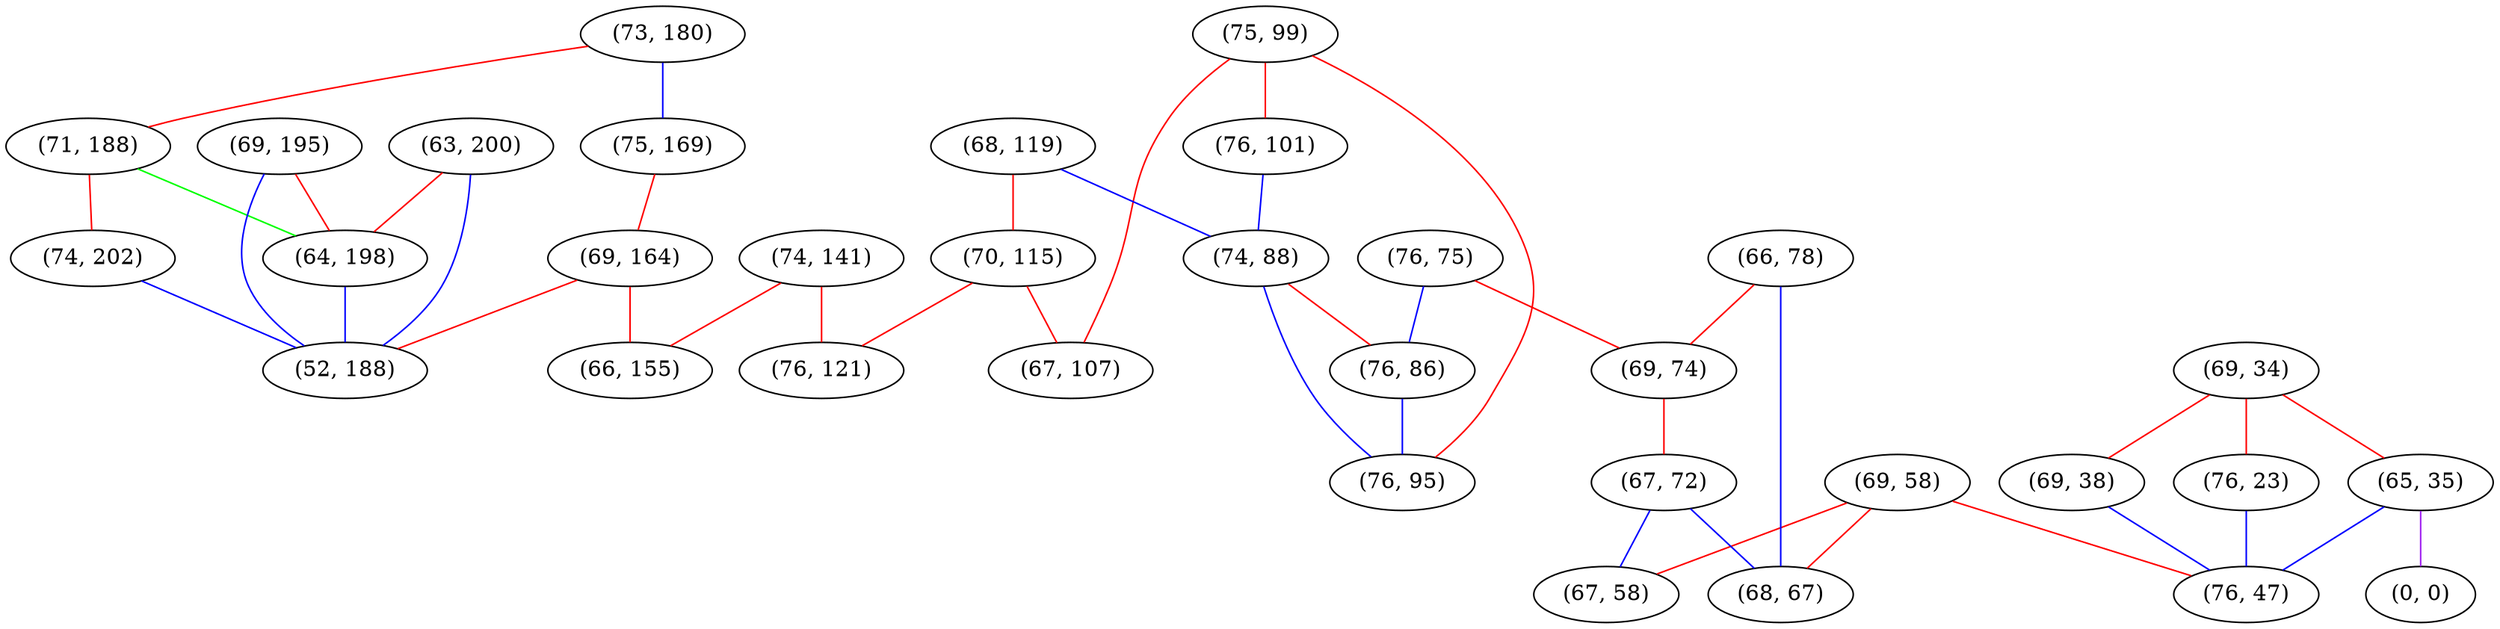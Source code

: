 graph "" {
"(63, 200)";
"(74, 141)";
"(75, 99)";
"(68, 119)";
"(69, 34)";
"(65, 35)";
"(73, 180)";
"(69, 38)";
"(75, 169)";
"(76, 101)";
"(69, 58)";
"(76, 23)";
"(70, 115)";
"(76, 47)";
"(0, 0)";
"(74, 88)";
"(76, 75)";
"(71, 188)";
"(66, 78)";
"(76, 86)";
"(69, 195)";
"(69, 164)";
"(69, 74)";
"(74, 202)";
"(76, 121)";
"(67, 107)";
"(67, 72)";
"(64, 198)";
"(52, 188)";
"(68, 67)";
"(67, 58)";
"(66, 155)";
"(76, 95)";
"(63, 200)" -- "(64, 198)"  [color=red, key=0, weight=1];
"(63, 200)" -- "(52, 188)"  [color=blue, key=0, weight=3];
"(74, 141)" -- "(76, 121)"  [color=red, key=0, weight=1];
"(74, 141)" -- "(66, 155)"  [color=red, key=0, weight=1];
"(75, 99)" -- "(76, 101)"  [color=red, key=0, weight=1];
"(75, 99)" -- "(76, 95)"  [color=red, key=0, weight=1];
"(75, 99)" -- "(67, 107)"  [color=red, key=0, weight=1];
"(68, 119)" -- "(70, 115)"  [color=red, key=0, weight=1];
"(68, 119)" -- "(74, 88)"  [color=blue, key=0, weight=3];
"(69, 34)" -- "(69, 38)"  [color=red, key=0, weight=1];
"(69, 34)" -- "(76, 23)"  [color=red, key=0, weight=1];
"(69, 34)" -- "(65, 35)"  [color=red, key=0, weight=1];
"(65, 35)" -- "(76, 47)"  [color=blue, key=0, weight=3];
"(65, 35)" -- "(0, 0)"  [color=purple, key=0, weight=4];
"(73, 180)" -- "(71, 188)"  [color=red, key=0, weight=1];
"(73, 180)" -- "(75, 169)"  [color=blue, key=0, weight=3];
"(69, 38)" -- "(76, 47)"  [color=blue, key=0, weight=3];
"(75, 169)" -- "(69, 164)"  [color=red, key=0, weight=1];
"(76, 101)" -- "(74, 88)"  [color=blue, key=0, weight=3];
"(69, 58)" -- "(67, 58)"  [color=red, key=0, weight=1];
"(69, 58)" -- "(76, 47)"  [color=red, key=0, weight=1];
"(69, 58)" -- "(68, 67)"  [color=red, key=0, weight=1];
"(76, 23)" -- "(76, 47)"  [color=blue, key=0, weight=3];
"(70, 115)" -- "(76, 121)"  [color=red, key=0, weight=1];
"(70, 115)" -- "(67, 107)"  [color=red, key=0, weight=1];
"(74, 88)" -- "(76, 86)"  [color=red, key=0, weight=1];
"(74, 88)" -- "(76, 95)"  [color=blue, key=0, weight=3];
"(76, 75)" -- "(69, 74)"  [color=red, key=0, weight=1];
"(76, 75)" -- "(76, 86)"  [color=blue, key=0, weight=3];
"(71, 188)" -- "(64, 198)"  [color=green, key=0, weight=2];
"(71, 188)" -- "(74, 202)"  [color=red, key=0, weight=1];
"(66, 78)" -- "(69, 74)"  [color=red, key=0, weight=1];
"(66, 78)" -- "(68, 67)"  [color=blue, key=0, weight=3];
"(76, 86)" -- "(76, 95)"  [color=blue, key=0, weight=3];
"(69, 195)" -- "(64, 198)"  [color=red, key=0, weight=1];
"(69, 195)" -- "(52, 188)"  [color=blue, key=0, weight=3];
"(69, 164)" -- "(52, 188)"  [color=red, key=0, weight=1];
"(69, 164)" -- "(66, 155)"  [color=red, key=0, weight=1];
"(69, 74)" -- "(67, 72)"  [color=red, key=0, weight=1];
"(74, 202)" -- "(52, 188)"  [color=blue, key=0, weight=3];
"(67, 72)" -- "(67, 58)"  [color=blue, key=0, weight=3];
"(67, 72)" -- "(68, 67)"  [color=blue, key=0, weight=3];
"(64, 198)" -- "(52, 188)"  [color=blue, key=0, weight=3];
}
